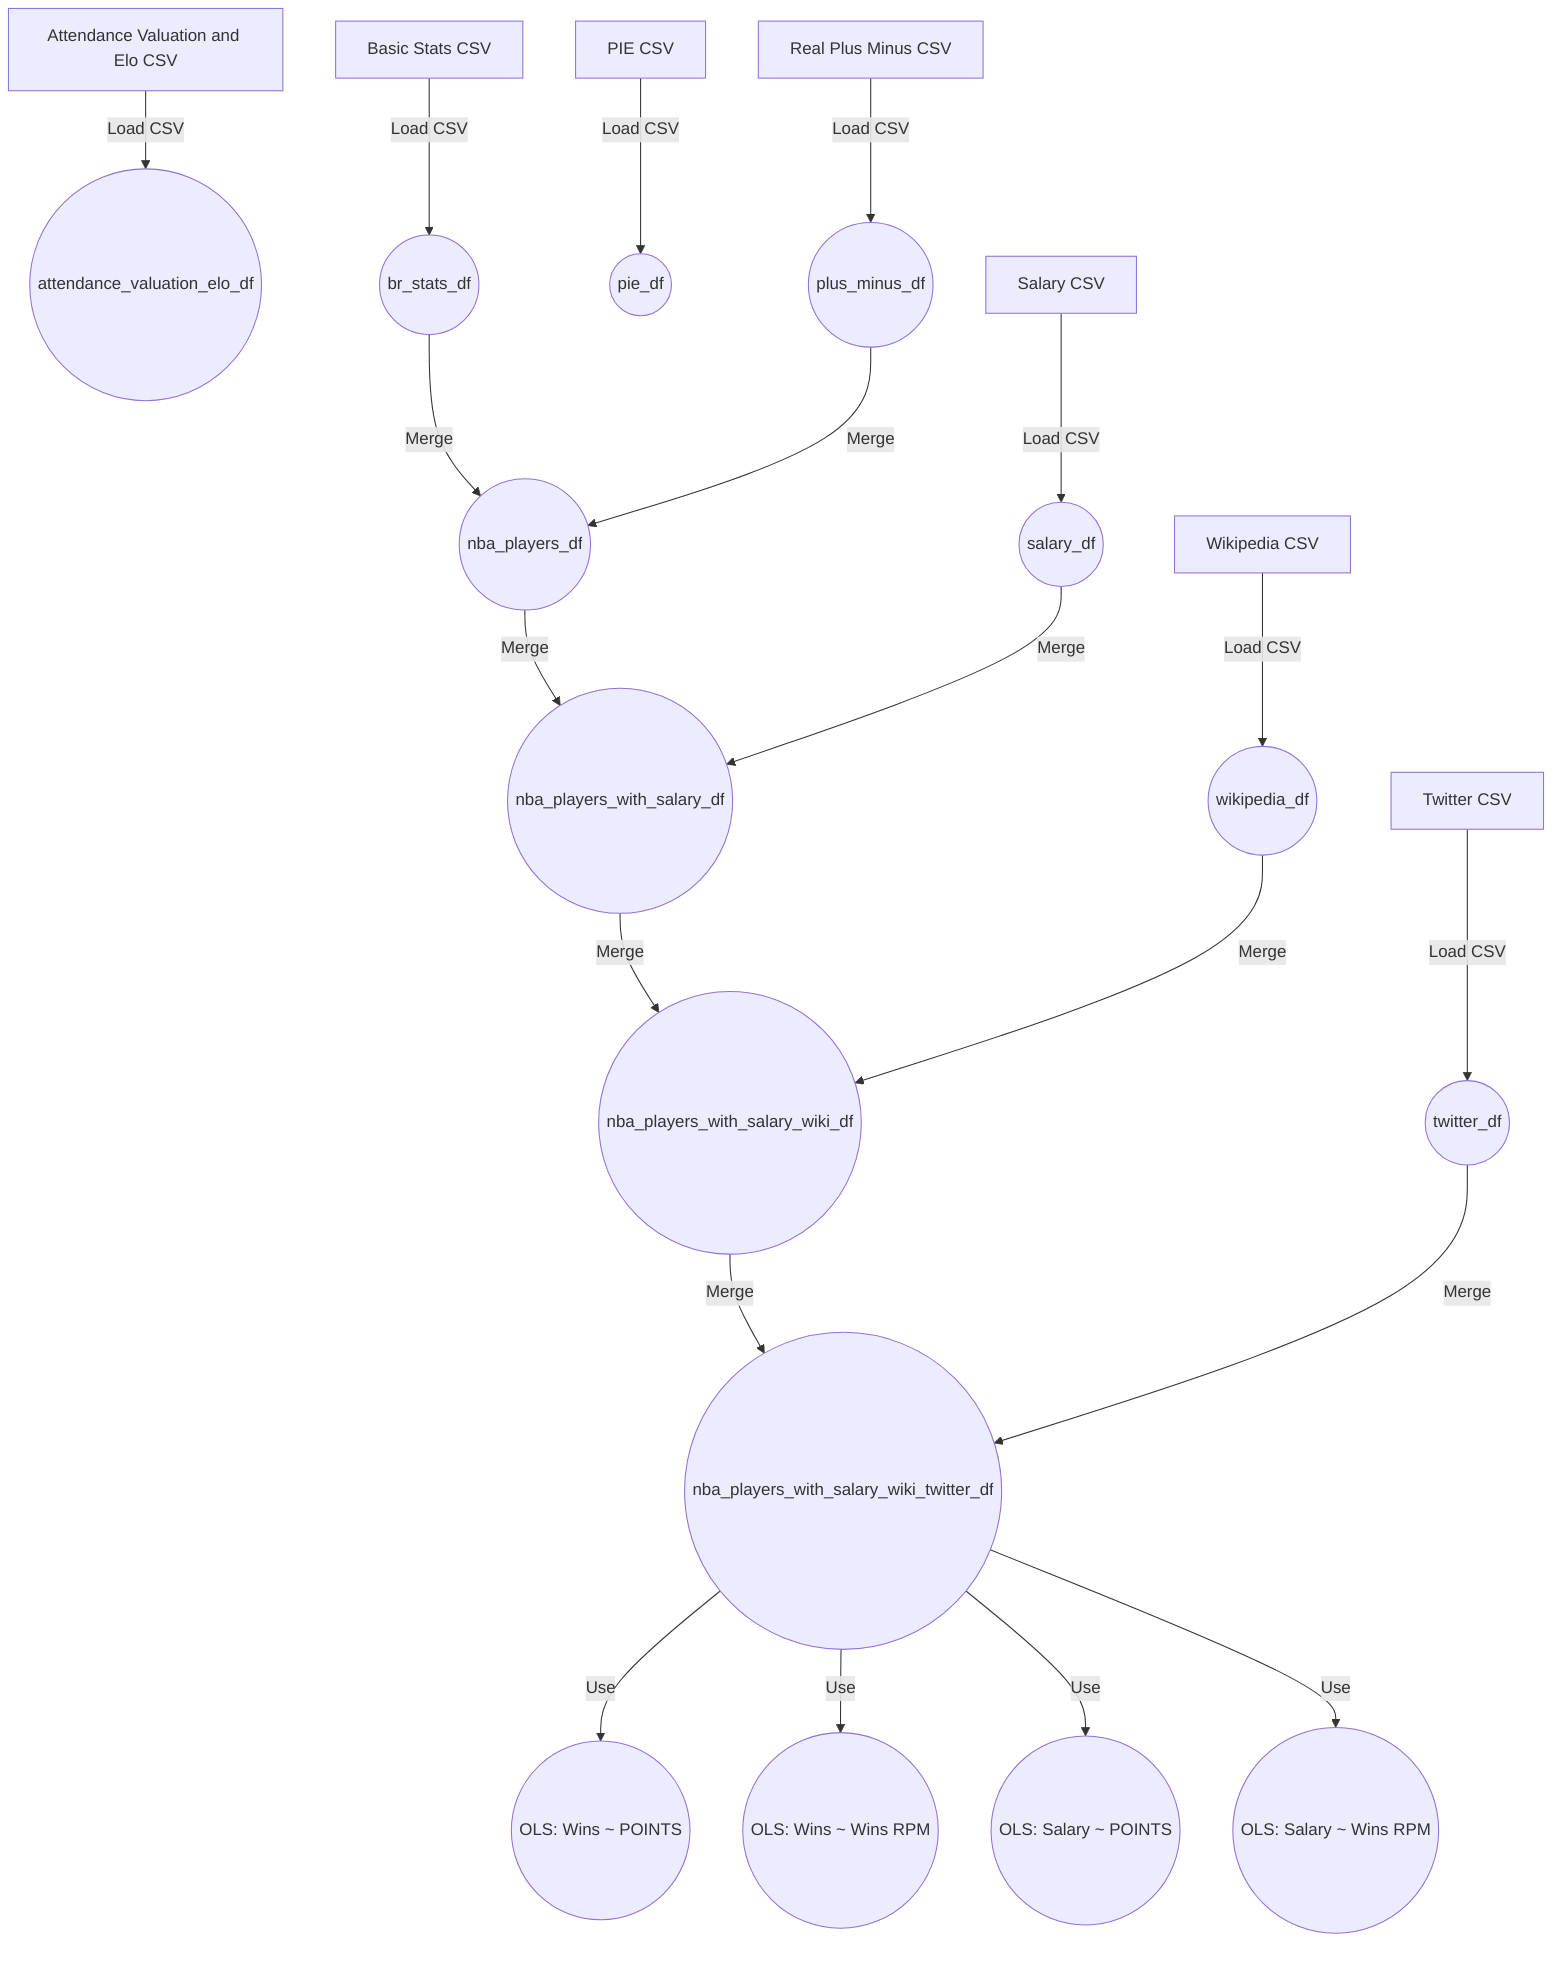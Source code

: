 flowchart TD
    %% Node for attendance_valuation_elo_df
    A1["Attendance Valuation and Elo CSV"] -->|Load CSV| attendance_valuation_elo_df((attendance_valuation_elo_df))
    %% Node for salary_df
    A2["Salary CSV"] -->|Load CSV| salary_df((salary_df))
    
    %% Node for pie_df
    A3["PIE CSV"] -->|Load CSV| pie_df((pie_df))
    
    %% Node for plus_minus_df
    A4["Real Plus Minus CSV"] -->|Load CSV| plus_minus_df((plus_minus_df))
    
    %% Node for br_stats_df
    A5["Basic Stats CSV"] -->|Load CSV| br_stats_df((br_stats_df))
    
    %% Merging DataFrames into nba_players_df
    br_stats_df -->|Merge| nba_players_df((nba_players_df))
    plus_minus_df -->|Merge| nba_players_df
    
    %% Merging salary_df into nba_players_with_salary_df
    nba_players_df -->|Merge| nba_players_with_salary_df((nba_players_with_salary_df))
    salary_df -->|Merge| nba_players_with_salary_df
    
    %% Merging wikipedia_df into nba_players_with_salary_wiki_df
    E["Wikipedia CSV"] -->|Load CSV| wikipedia_df((wikipedia_df))
    nba_players_with_salary_df -->|Merge| nba_players_with_salary_wiki_df((nba_players_with_salary_wiki_df))
    wikipedia_df -->|Merge| nba_players_with_salary_wiki_df
    
    %% Merging twitter_df into nba_players_with_salary_wiki_twitter_df
    F["Twitter CSV"] -->|Load CSV| twitter_df((twitter_df))
    nba_players_with_salary_wiki_df -->|Merge| nba_players_with_salary_wiki_twitter_df((nba_players_with_salary_wiki_twitter_df))
    twitter_df -->|Merge| nba_players_with_salary_wiki_twitter_df
    
    %% Models using OLS
    nba_players_with_salary_wiki_twitter_df -->|Use| M1(("OLS: Wins ~ POINTS"))
    nba_players_with_salary_wiki_twitter_df -->|Use| M2(("OLS: Wins ~ Wins RPM"))
    nba_players_with_salary_wiki_twitter_df -->|Use| M3(("OLS: Salary ~ POINTS"))
    nba_players_with_salary_wiki_twitter_df -->|Use| M4(("OLS: Salary ~ Wins RPM"))
